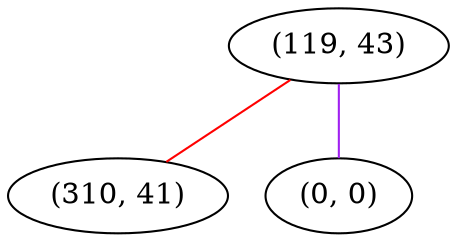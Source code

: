 graph "" {
"(119, 43)";
"(310, 41)";
"(0, 0)";
"(119, 43)" -- "(310, 41)"  [color=red, key=0, weight=1];
"(119, 43)" -- "(0, 0)"  [color=purple, key=0, weight=4];
}

